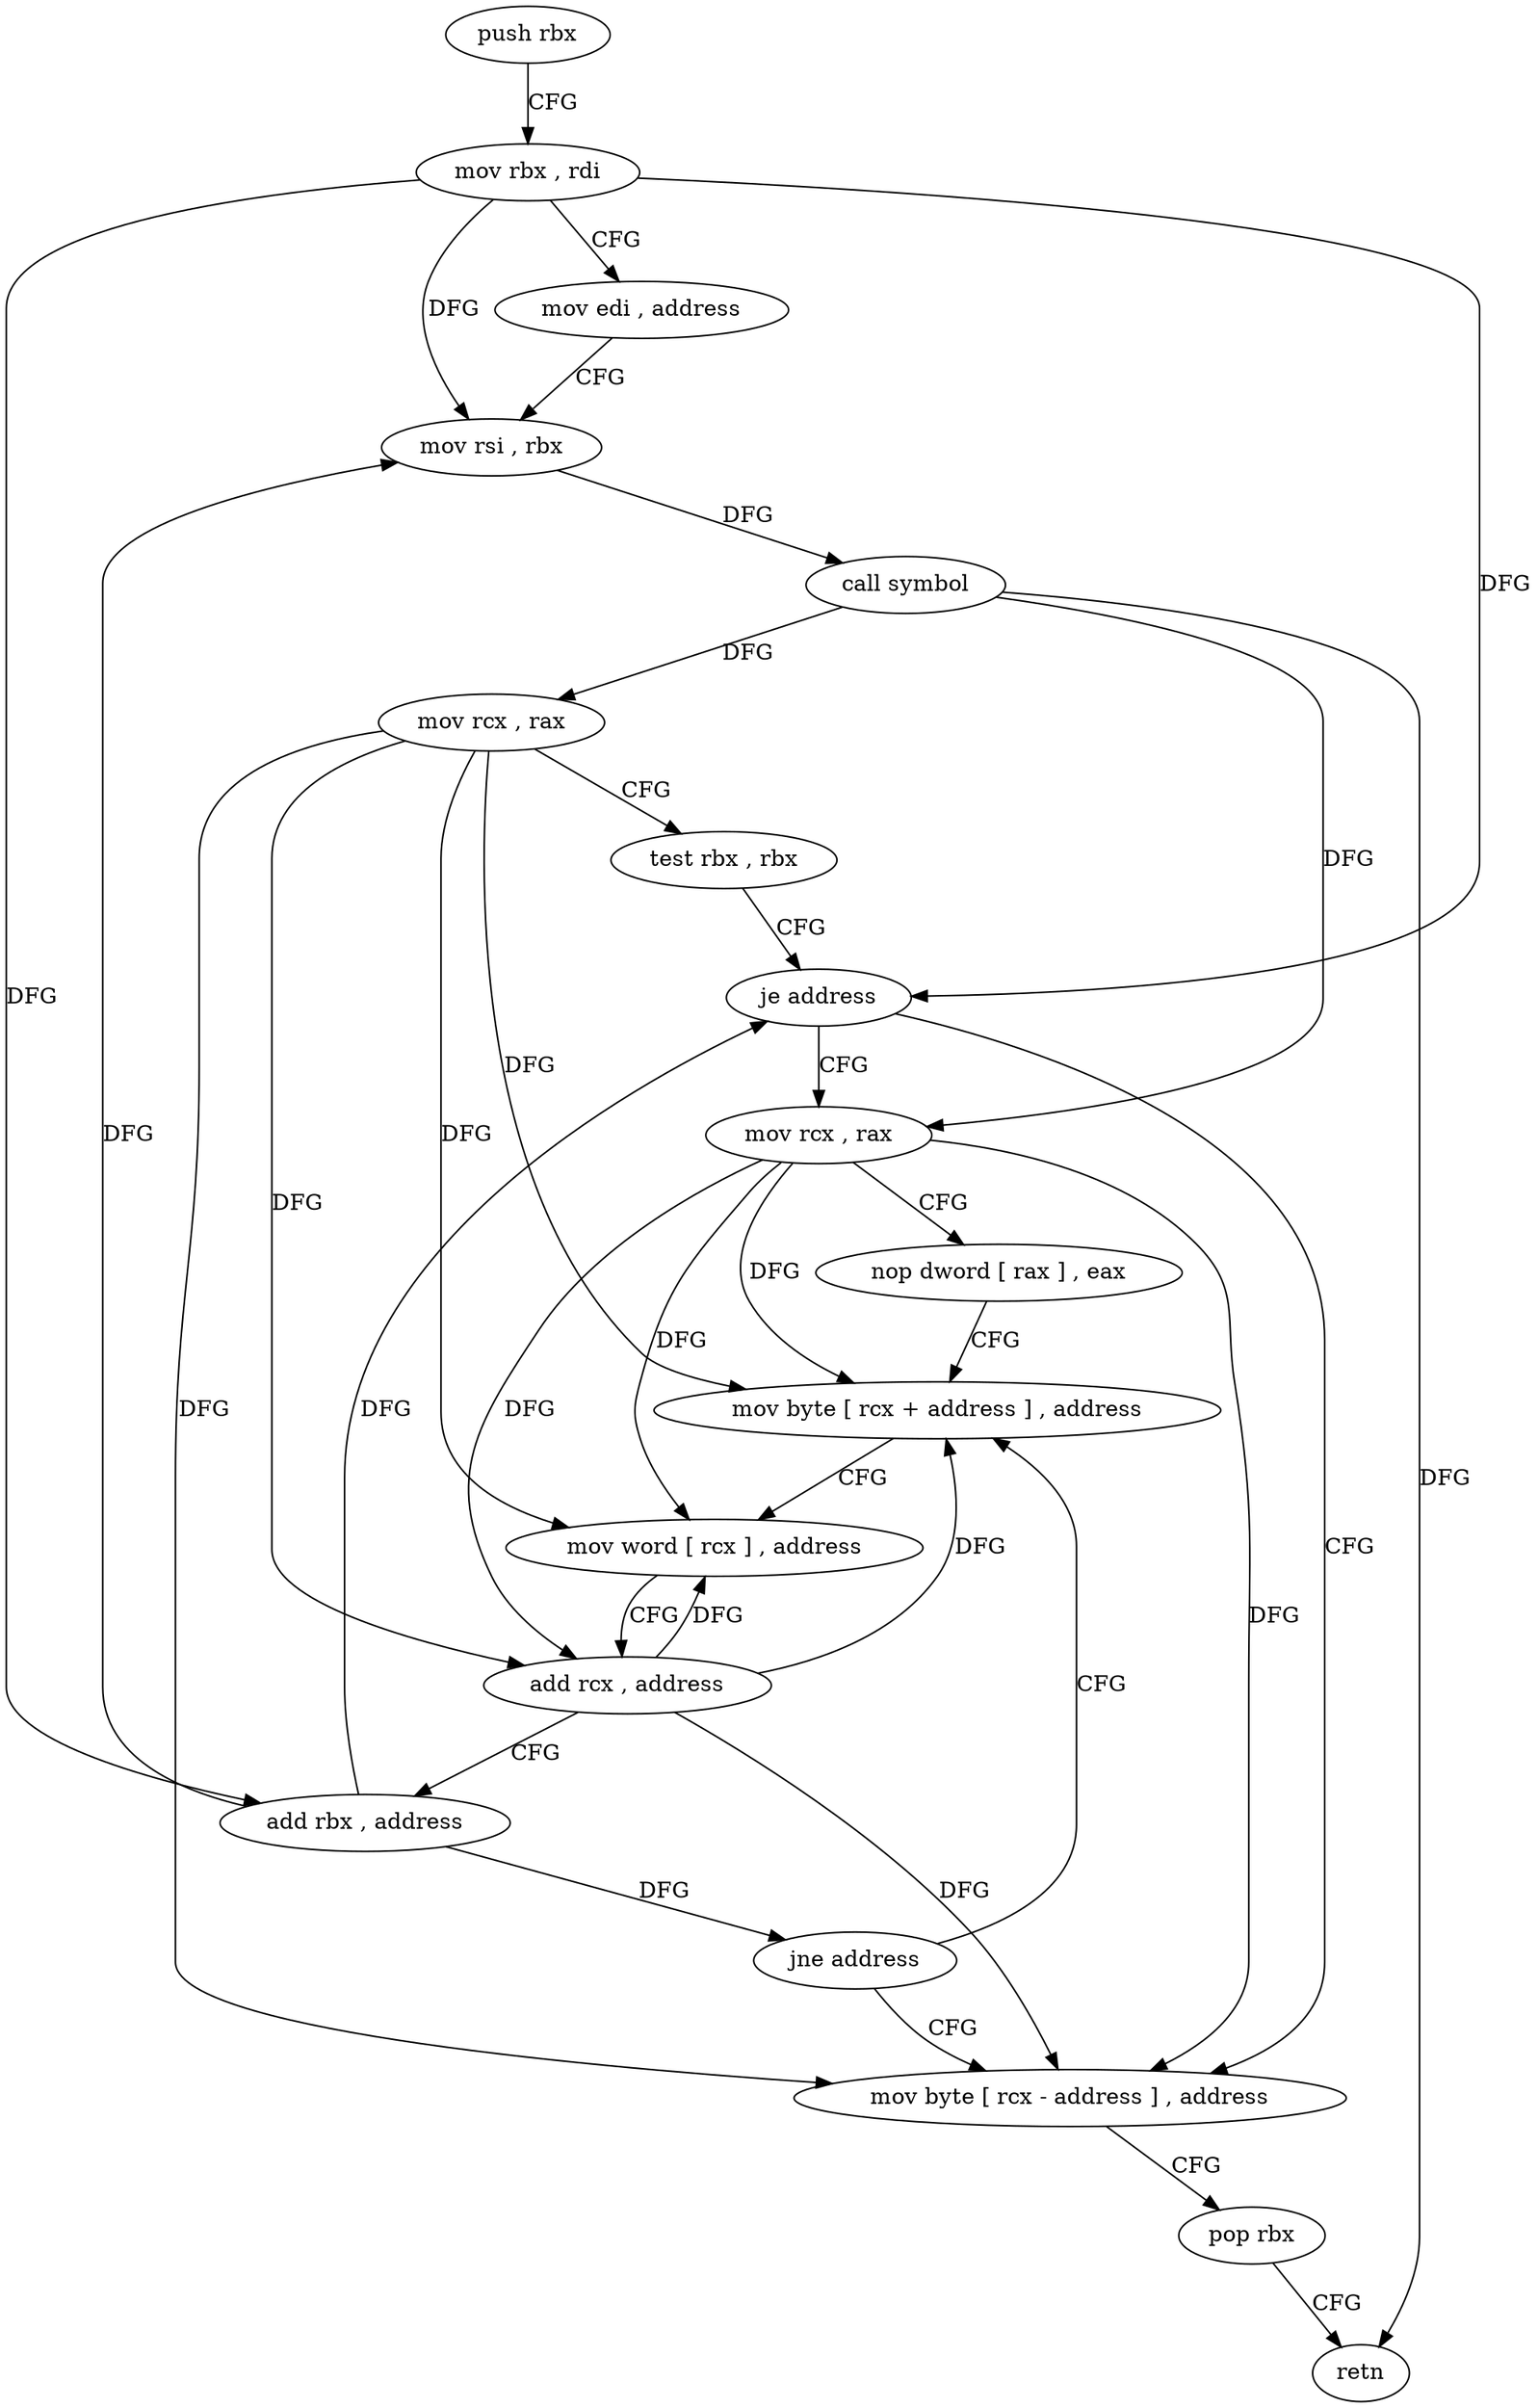 digraph "func" {
"4203088" [label = "push rbx" ]
"4203089" [label = "mov rbx , rdi" ]
"4203092" [label = "mov edi , address" ]
"4203097" [label = "mov rsi , rbx" ]
"4203100" [label = "call symbol" ]
"4203105" [label = "mov rcx , rax" ]
"4203108" [label = "test rbx , rbx" ]
"4203111" [label = "je address" ]
"4203139" [label = "mov byte [ rcx - address ] , address" ]
"4203113" [label = "mov rcx , rax" ]
"4203143" [label = "pop rbx" ]
"4203144" [label = "retn" ]
"4203116" [label = "nop dword [ rax ] , eax" ]
"4203120" [label = "mov byte [ rcx + address ] , address" ]
"4203124" [label = "mov word [ rcx ] , address" ]
"4203129" [label = "add rcx , address" ]
"4203133" [label = "add rbx , address" ]
"4203137" [label = "jne address" ]
"4203088" -> "4203089" [ label = "CFG" ]
"4203089" -> "4203092" [ label = "CFG" ]
"4203089" -> "4203097" [ label = "DFG" ]
"4203089" -> "4203111" [ label = "DFG" ]
"4203089" -> "4203133" [ label = "DFG" ]
"4203092" -> "4203097" [ label = "CFG" ]
"4203097" -> "4203100" [ label = "DFG" ]
"4203100" -> "4203105" [ label = "DFG" ]
"4203100" -> "4203144" [ label = "DFG" ]
"4203100" -> "4203113" [ label = "DFG" ]
"4203105" -> "4203108" [ label = "CFG" ]
"4203105" -> "4203139" [ label = "DFG" ]
"4203105" -> "4203120" [ label = "DFG" ]
"4203105" -> "4203124" [ label = "DFG" ]
"4203105" -> "4203129" [ label = "DFG" ]
"4203108" -> "4203111" [ label = "CFG" ]
"4203111" -> "4203139" [ label = "CFG" ]
"4203111" -> "4203113" [ label = "CFG" ]
"4203139" -> "4203143" [ label = "CFG" ]
"4203113" -> "4203116" [ label = "CFG" ]
"4203113" -> "4203139" [ label = "DFG" ]
"4203113" -> "4203120" [ label = "DFG" ]
"4203113" -> "4203124" [ label = "DFG" ]
"4203113" -> "4203129" [ label = "DFG" ]
"4203143" -> "4203144" [ label = "CFG" ]
"4203116" -> "4203120" [ label = "CFG" ]
"4203120" -> "4203124" [ label = "CFG" ]
"4203124" -> "4203129" [ label = "CFG" ]
"4203129" -> "4203133" [ label = "CFG" ]
"4203129" -> "4203139" [ label = "DFG" ]
"4203129" -> "4203120" [ label = "DFG" ]
"4203129" -> "4203124" [ label = "DFG" ]
"4203133" -> "4203137" [ label = "DFG" ]
"4203133" -> "4203097" [ label = "DFG" ]
"4203133" -> "4203111" [ label = "DFG" ]
"4203137" -> "4203120" [ label = "CFG" ]
"4203137" -> "4203139" [ label = "CFG" ]
}
